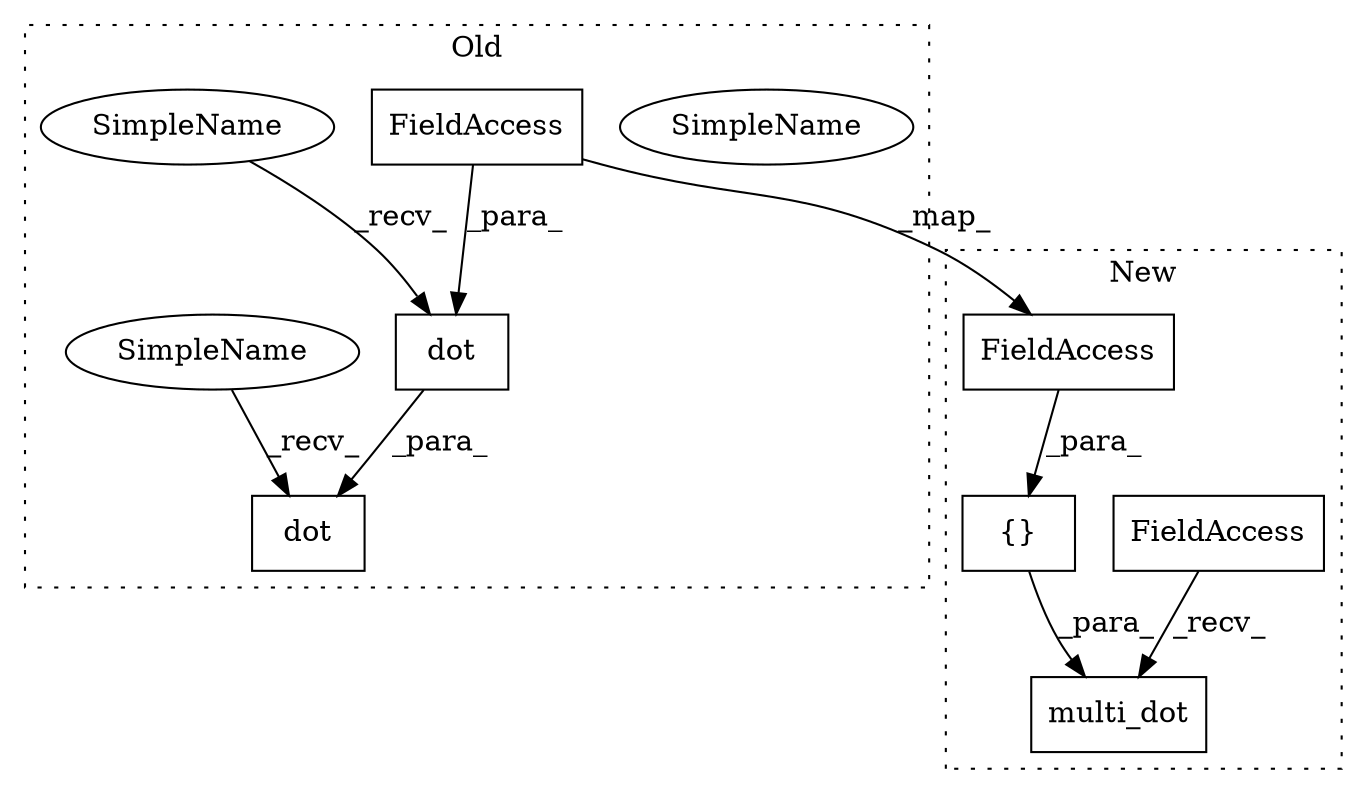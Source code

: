 digraph G {
subgraph cluster0 {
1 [label="SimpleName" a="42" s="547" l="5" shape="ellipse"];
3 [label="dot" a="32" s="553,581" l="4,1" shape="box"];
4 [label="dot" a="32" s="543,603" l="4,1" shape="box"];
8 [label="FieldAccess" a="22" s="559" l="22" shape="box"];
9 [label="SimpleName" a="42" s="547" l="5" shape="ellipse"];
10 [label="SimpleName" a="42" s="537" l="5" shape="ellipse"];
label = "Old";
style="dotted";
}
subgraph cluster1 {
2 [label="multi_dot" a="32" s="550,616" l="10,1" shape="box"];
5 [label="FieldAccess" a="22" s="537" l="12" shape="box"];
6 [label="{}" a="4" s="569,615" l="1,1" shape="box"];
7 [label="FieldAccess" a="22" s="572" l="22" shape="box"];
label = "New";
style="dotted";
}
3 -> 4 [label="_para_"];
5 -> 2 [label="_recv_"];
6 -> 2 [label="_para_"];
7 -> 6 [label="_para_"];
8 -> 3 [label="_para_"];
8 -> 7 [label="_map_"];
9 -> 3 [label="_recv_"];
10 -> 4 [label="_recv_"];
}